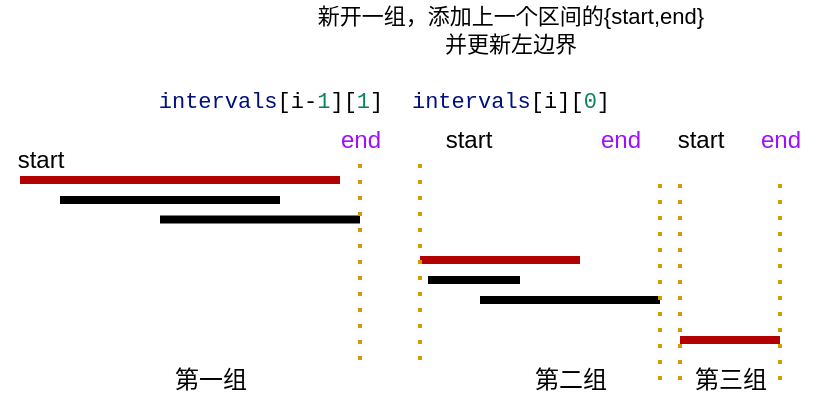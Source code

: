 <mxfile version="19.0.3" type="github">
  <diagram id="UxhfMD1PrS5xpuuF6H4t" name="第 1 页">
    <mxGraphModel dx="539" dy="301" grid="1" gridSize="10" guides="1" tooltips="1" connect="1" arrows="1" fold="1" page="1" pageScale="1" pageWidth="827" pageHeight="1169" math="0" shadow="0">
      <root>
        <mxCell id="0" />
        <mxCell id="1" parent="0" />
        <mxCell id="ltoCPr1Pi6bCcWootAD4-2" value="" style="endArrow=none;html=1;rounded=0;strokeWidth=4;fillColor=#e51400;strokeColor=#B20000;" parent="1" edge="1">
          <mxGeometry width="50" height="50" relative="1" as="geometry">
            <mxPoint x="210" y="160" as="sourcePoint" />
            <mxPoint x="370" y="160" as="targetPoint" />
          </mxGeometry>
        </mxCell>
        <mxCell id="ltoCPr1Pi6bCcWootAD4-3" value="" style="endArrow=none;html=1;rounded=0;strokeWidth=4;" parent="1" edge="1">
          <mxGeometry width="50" height="50" relative="1" as="geometry">
            <mxPoint x="230" y="170" as="sourcePoint" />
            <mxPoint x="340" y="170" as="targetPoint" />
          </mxGeometry>
        </mxCell>
        <mxCell id="ltoCPr1Pi6bCcWootAD4-4" value="" style="endArrow=none;html=1;rounded=0;strokeWidth=4;" parent="1" edge="1">
          <mxGeometry width="50" height="50" relative="1" as="geometry">
            <mxPoint x="280" y="179.71" as="sourcePoint" />
            <mxPoint x="380" y="179.71" as="targetPoint" />
          </mxGeometry>
        </mxCell>
        <mxCell id="ltoCPr1Pi6bCcWootAD4-5" value="" style="endArrow=none;html=1;rounded=0;strokeWidth=4;" parent="1" edge="1">
          <mxGeometry width="50" height="50" relative="1" as="geometry">
            <mxPoint x="440" y="220" as="sourcePoint" />
            <mxPoint x="530" y="220" as="targetPoint" />
          </mxGeometry>
        </mxCell>
        <mxCell id="ltoCPr1Pi6bCcWootAD4-6" value="" style="endArrow=none;html=1;rounded=0;strokeWidth=4;fillColor=#e51400;strokeColor=#B20000;" parent="1" edge="1">
          <mxGeometry width="50" height="50" relative="1" as="geometry">
            <mxPoint x="410" y="200" as="sourcePoint" />
            <mxPoint x="490" y="200" as="targetPoint" />
          </mxGeometry>
        </mxCell>
        <mxCell id="ltoCPr1Pi6bCcWootAD4-7" value="" style="endArrow=none;html=1;rounded=0;strokeWidth=4;" parent="1" edge="1">
          <mxGeometry width="50" height="50" relative="1" as="geometry">
            <mxPoint x="414" y="210" as="sourcePoint" />
            <mxPoint x="460" y="210" as="targetPoint" />
          </mxGeometry>
        </mxCell>
        <mxCell id="ltoCPr1Pi6bCcWootAD4-8" value="" style="endArrow=none;dashed=1;html=1;dashPattern=1 3;strokeWidth=2;rounded=0;fillColor=#ffe6cc;strokeColor=#d79b00;" parent="1" edge="1">
          <mxGeometry width="50" height="50" relative="1" as="geometry">
            <mxPoint x="380" y="250" as="sourcePoint" />
            <mxPoint x="380" y="150" as="targetPoint" />
          </mxGeometry>
        </mxCell>
        <mxCell id="ltoCPr1Pi6bCcWootAD4-9" value="" style="endArrow=none;dashed=1;html=1;dashPattern=1 3;strokeWidth=2;rounded=0;fillColor=#ffe6cc;strokeColor=#d79b00;" parent="1" edge="1">
          <mxGeometry width="50" height="50" relative="1" as="geometry">
            <mxPoint x="530" y="260" as="sourcePoint" />
            <mxPoint x="530" y="160" as="targetPoint" />
          </mxGeometry>
        </mxCell>
        <mxCell id="ltoCPr1Pi6bCcWootAD4-10" value="" style="endArrow=none;html=1;rounded=0;strokeWidth=4;fillColor=#e51400;strokeColor=#B20000;" parent="1" edge="1">
          <mxGeometry width="50" height="50" relative="1" as="geometry">
            <mxPoint x="540" y="240" as="sourcePoint" />
            <mxPoint x="590" y="240" as="targetPoint" />
          </mxGeometry>
        </mxCell>
        <mxCell id="ltoCPr1Pi6bCcWootAD4-14" value="第一组" style="text;html=1;resizable=0;autosize=1;align=center;verticalAlign=middle;points=[];fillColor=none;strokeColor=none;rounded=0;" parent="1" vertex="1">
          <mxGeometry x="280" y="250" width="50" height="20" as="geometry" />
        </mxCell>
        <mxCell id="ltoCPr1Pi6bCcWootAD4-15" value="第二组" style="text;html=1;resizable=0;autosize=1;align=center;verticalAlign=middle;points=[];fillColor=none;strokeColor=none;rounded=0;" parent="1" vertex="1">
          <mxGeometry x="460" y="250" width="50" height="20" as="geometry" />
        </mxCell>
        <mxCell id="ltoCPr1Pi6bCcWootAD4-16" value="第三组" style="text;html=1;resizable=0;autosize=1;align=center;verticalAlign=middle;points=[];fillColor=none;strokeColor=none;rounded=0;" parent="1" vertex="1">
          <mxGeometry x="540" y="250" width="50" height="20" as="geometry" />
        </mxCell>
        <mxCell id="2i-MJlHFSZ6UI1cxRa9m-1" value="start" style="text;html=1;resizable=0;autosize=1;align=center;verticalAlign=middle;points=[];fillColor=none;strokeColor=none;rounded=0;" vertex="1" parent="1">
          <mxGeometry x="200" y="140" width="40" height="20" as="geometry" />
        </mxCell>
        <mxCell id="2i-MJlHFSZ6UI1cxRa9m-2" value="start" style="text;html=1;resizable=0;autosize=1;align=center;verticalAlign=middle;points=[];fillColor=none;strokeColor=none;rounded=0;" vertex="1" parent="1">
          <mxGeometry x="414" y="130" width="40" height="20" as="geometry" />
        </mxCell>
        <mxCell id="2i-MJlHFSZ6UI1cxRa9m-3" value="" style="endArrow=none;dashed=1;html=1;dashPattern=1 3;strokeWidth=2;rounded=0;fillColor=#ffe6cc;strokeColor=#d79b00;" edge="1" parent="1">
          <mxGeometry width="50" height="50" relative="1" as="geometry">
            <mxPoint x="410" y="250" as="sourcePoint" />
            <mxPoint x="410" y="150" as="targetPoint" />
          </mxGeometry>
        </mxCell>
        <mxCell id="2i-MJlHFSZ6UI1cxRa9m-4" value="start" style="text;html=1;resizable=0;autosize=1;align=center;verticalAlign=middle;points=[];fillColor=none;strokeColor=none;rounded=0;" vertex="1" parent="1">
          <mxGeometry x="530" y="130" width="40" height="20" as="geometry" />
        </mxCell>
        <mxCell id="2i-MJlHFSZ6UI1cxRa9m-5" value="" style="endArrow=none;dashed=1;html=1;dashPattern=1 3;strokeWidth=2;rounded=0;fillColor=#ffe6cc;strokeColor=#d79b00;" edge="1" parent="1">
          <mxGeometry width="50" height="50" relative="1" as="geometry">
            <mxPoint x="590" y="260" as="sourcePoint" />
            <mxPoint x="590" y="160" as="targetPoint" />
            <Array as="points">
              <mxPoint x="590" y="200" />
            </Array>
          </mxGeometry>
        </mxCell>
        <mxCell id="2i-MJlHFSZ6UI1cxRa9m-6" value="&lt;font color=&quot;#9f0fff&quot;&gt;end&lt;/font&gt;" style="text;html=1;resizable=0;autosize=1;align=center;verticalAlign=middle;points=[];fillColor=none;strokeColor=none;rounded=0;" vertex="1" parent="1">
          <mxGeometry x="360" y="130" width="40" height="20" as="geometry" />
        </mxCell>
        <mxCell id="2i-MJlHFSZ6UI1cxRa9m-7" value="&lt;font color=&quot;#9f0fff&quot;&gt;end&lt;/font&gt;" style="text;html=1;resizable=0;autosize=1;align=center;verticalAlign=middle;points=[];fillColor=none;strokeColor=none;rounded=0;" vertex="1" parent="1">
          <mxGeometry x="490" y="130" width="40" height="20" as="geometry" />
        </mxCell>
        <mxCell id="2i-MJlHFSZ6UI1cxRa9m-8" value="" style="endArrow=none;dashed=1;html=1;dashPattern=1 3;strokeWidth=2;rounded=0;fillColor=#ffe6cc;strokeColor=#d79b00;" edge="1" parent="1">
          <mxGeometry width="50" height="50" relative="1" as="geometry">
            <mxPoint x="540" y="260" as="sourcePoint" />
            <mxPoint x="540" y="160" as="targetPoint" />
          </mxGeometry>
        </mxCell>
        <mxCell id="2i-MJlHFSZ6UI1cxRa9m-9" value="&lt;font color=&quot;#9f0fff&quot;&gt;end&lt;/font&gt;" style="text;html=1;resizable=0;autosize=1;align=center;verticalAlign=middle;points=[];fillColor=none;strokeColor=none;rounded=0;" vertex="1" parent="1">
          <mxGeometry x="570" y="130" width="40" height="20" as="geometry" />
        </mxCell>
        <mxCell id="2i-MJlHFSZ6UI1cxRa9m-10" value="&lt;div style=&quot;color: rgb(0, 0, 0); background-color: rgb(255, 255, 255); font-family: Consolas, &amp;quot;Courier New&amp;quot;, monospace; line-height: 18px; font-size: 11px;&quot;&gt;&lt;span style=&quot;color: rgb(0, 16, 128); font-size: 11px;&quot;&gt;intervals&lt;/span&gt;[i-&lt;span style=&quot;color: rgb(9, 134, 88); font-size: 11px;&quot;&gt;1&lt;/span&gt;][&lt;span style=&quot;color: rgb(9, 134, 88); font-size: 11px;&quot;&gt;1&lt;/span&gt;]&lt;/div&gt;" style="text;html=1;resizable=0;autosize=1;align=center;verticalAlign=middle;points=[];fillColor=none;strokeColor=none;rounded=0;fontColor=#9F0FFF;" vertex="1" parent="1">
          <mxGeometry x="270" y="110" width="130" height="20" as="geometry" />
        </mxCell>
        <mxCell id="2i-MJlHFSZ6UI1cxRa9m-11" value="&lt;div style=&quot;background-color: rgb(255, 255, 255); font-family: Consolas, &amp;quot;Courier New&amp;quot;, monospace; line-height: 18px; font-size: 11px;&quot;&gt;&lt;span style=&quot;color: rgb(0, 0, 0);&quot;&gt;&lt;span style=&quot;color: rgb(0, 16, 128); font-size: 11px;&quot;&gt;intervals&lt;/span&gt;[i][&lt;/span&gt;&lt;font color=&quot;#098658&quot;&gt;0&lt;/font&gt;&lt;font color=&quot;#000000&quot;&gt;]&lt;/font&gt;&lt;/div&gt;" style="text;html=1;resizable=0;autosize=1;align=center;verticalAlign=middle;points=[];fillColor=none;strokeColor=none;rounded=0;fontColor=#9F0FFF;" vertex="1" parent="1">
          <mxGeometry x="400" y="110" width="110" height="20" as="geometry" />
        </mxCell>
        <mxCell id="2i-MJlHFSZ6UI1cxRa9m-13" value="&lt;font color=&quot;#000000&quot;&gt;新开一组，添加上一个区间的{start,end}&lt;br&gt;并更新左边界&lt;br&gt;&lt;/font&gt;" style="text;html=1;resizable=0;autosize=1;align=center;verticalAlign=middle;points=[];fillColor=none;strokeColor=none;rounded=0;fontSize=11;fontColor=#9F0FFF;" vertex="1" parent="1">
          <mxGeometry x="340" y="70" width="230" height="30" as="geometry" />
        </mxCell>
      </root>
    </mxGraphModel>
  </diagram>
</mxfile>
